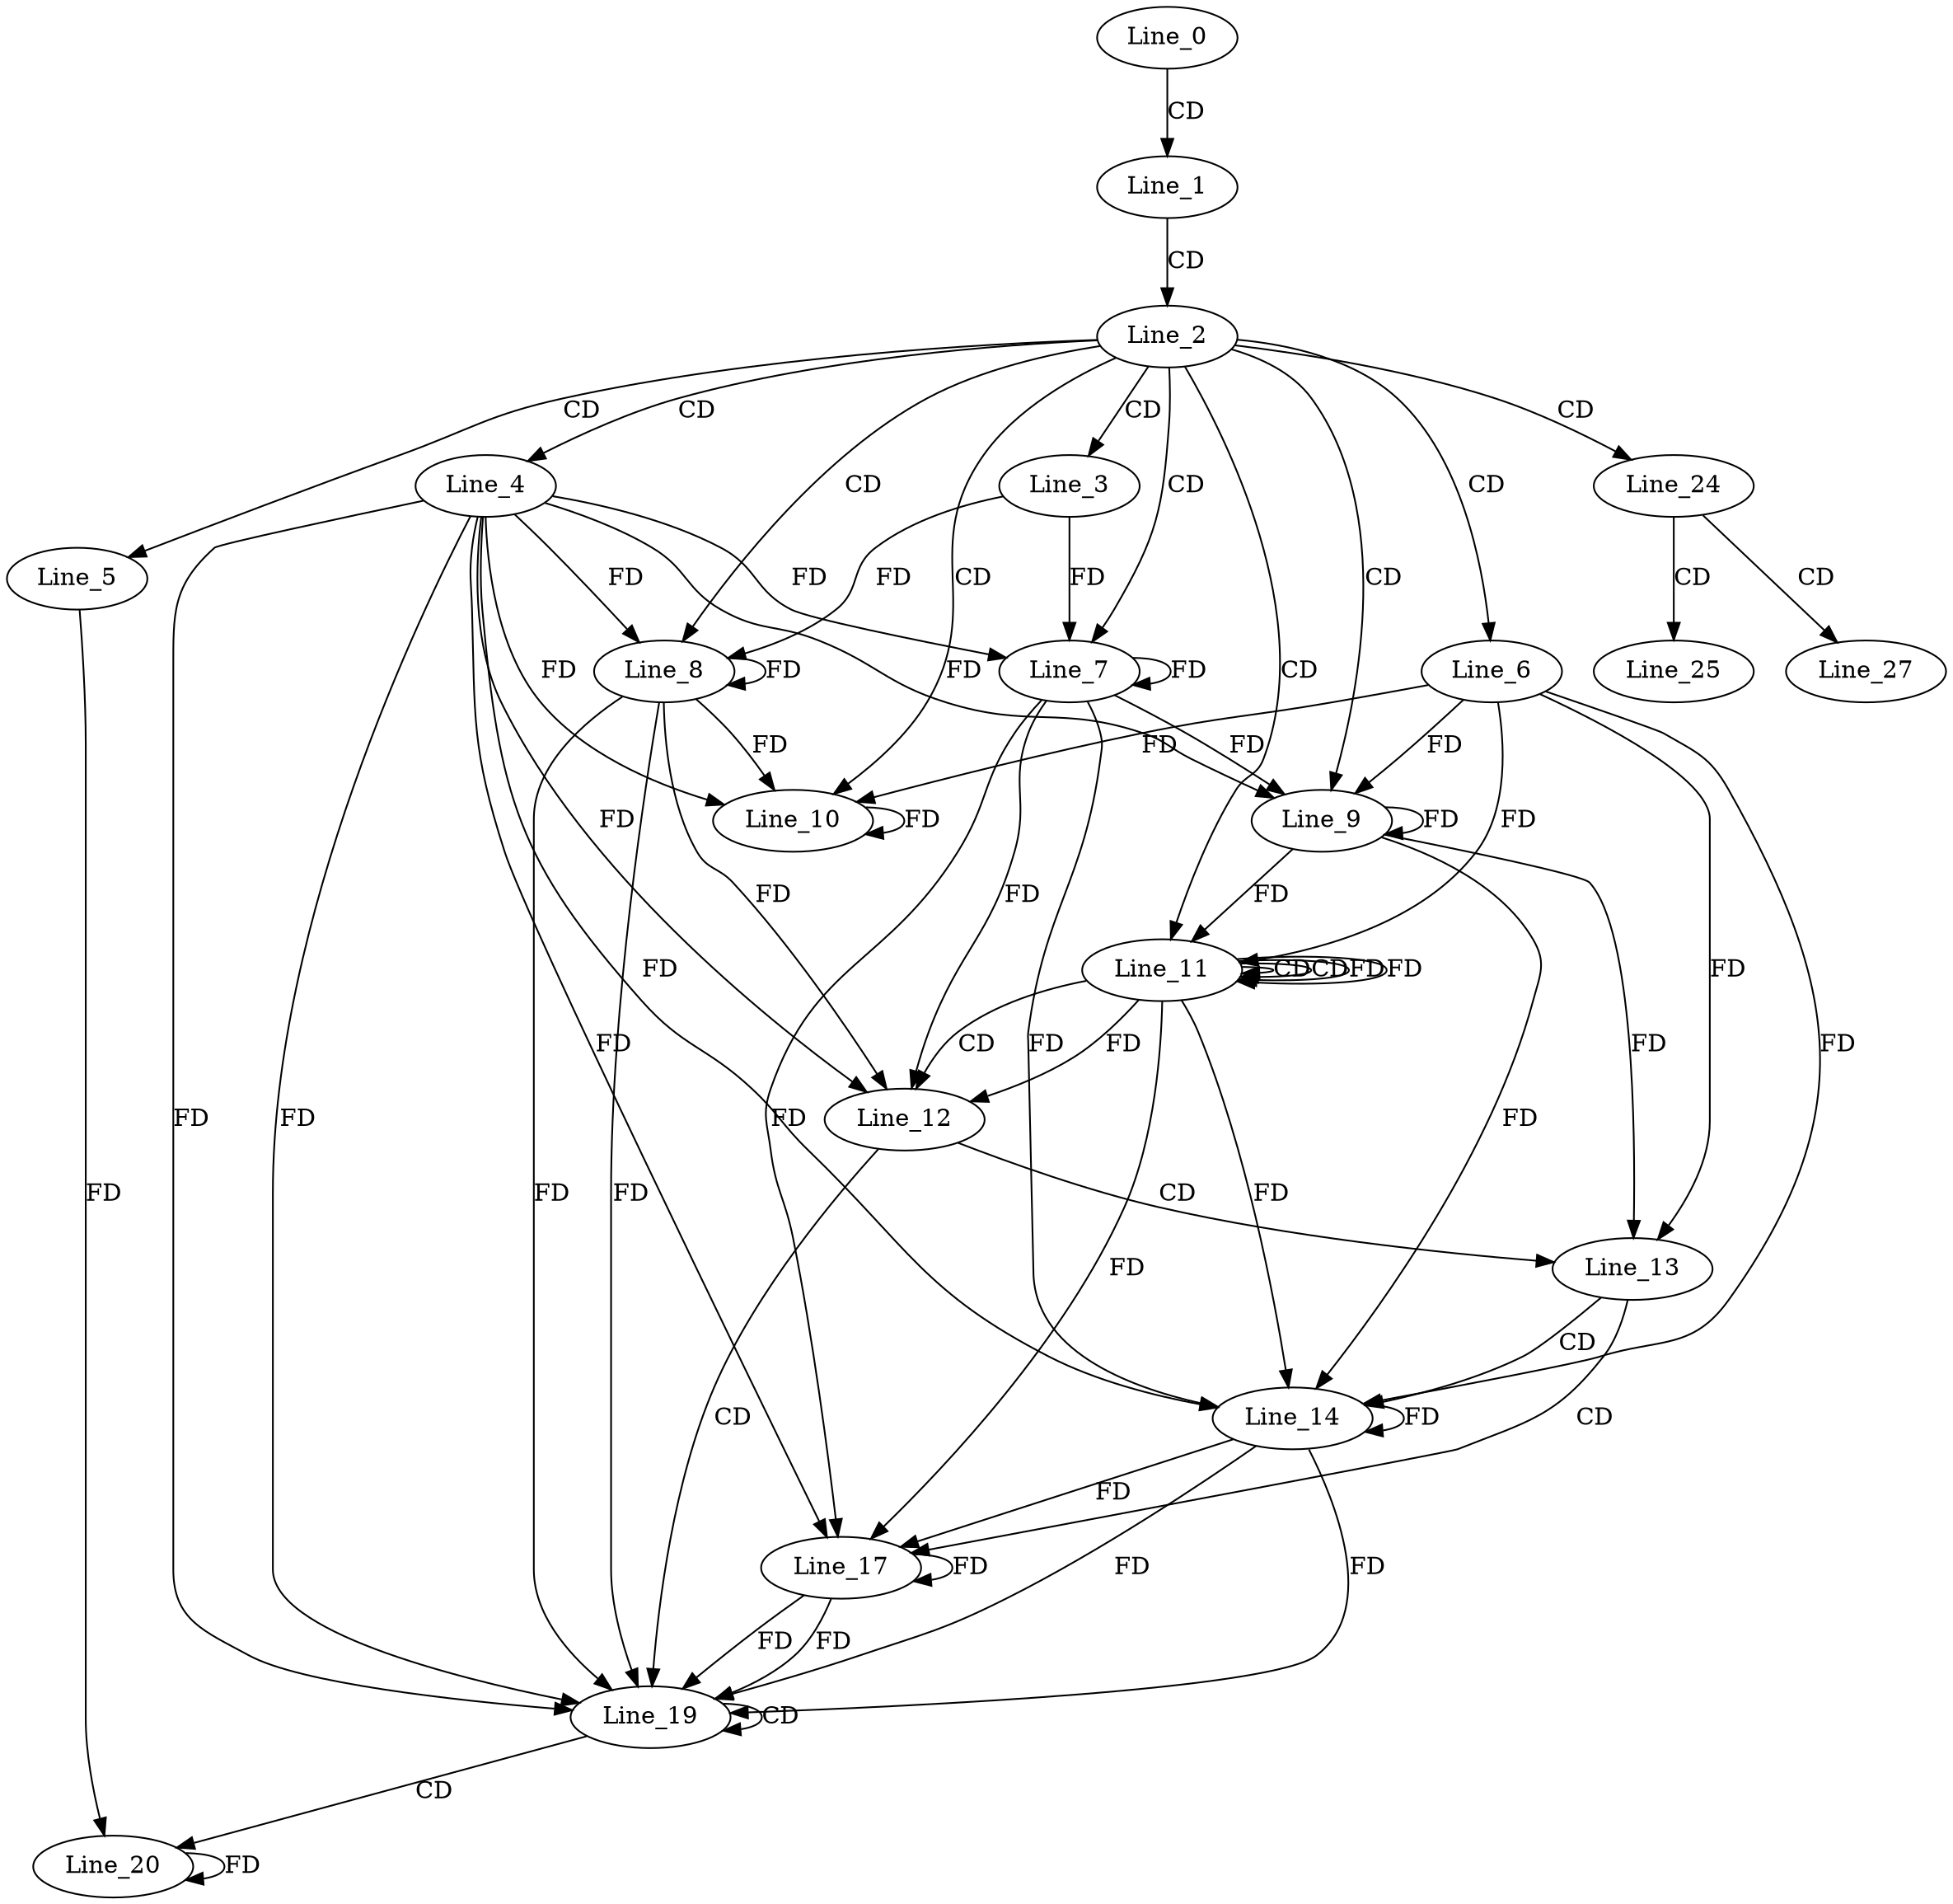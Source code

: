 digraph G {
  Line_0;
  Line_1;
  Line_2;
  Line_3;
  Line_4;
  Line_5;
  Line_6;
  Line_7;
  Line_7;
  Line_8;
  Line_8;
  Line_9;
  Line_9;
  Line_10;
  Line_10;
  Line_11;
  Line_11;
  Line_11;
  Line_12;
  Line_12;
  Line_12;
  Line_13;
  Line_14;
  Line_14;
  Line_14;
  Line_17;
  Line_17;
  Line_19;
  Line_19;
  Line_20;
  Line_24;
  Line_25;
  Line_27;
  Line_0 -> Line_1 [ label="CD" ];
  Line_1 -> Line_2 [ label="CD" ];
  Line_2 -> Line_3 [ label="CD" ];
  Line_2 -> Line_4 [ label="CD" ];
  Line_2 -> Line_5 [ label="CD" ];
  Line_2 -> Line_6 [ label="CD" ];
  Line_2 -> Line_7 [ label="CD" ];
  Line_4 -> Line_7 [ label="FD" ];
  Line_7 -> Line_7 [ label="FD" ];
  Line_3 -> Line_7 [ label="FD" ];
  Line_2 -> Line_8 [ label="CD" ];
  Line_4 -> Line_8 [ label="FD" ];
  Line_8 -> Line_8 [ label="FD" ];
  Line_3 -> Line_8 [ label="FD" ];
  Line_2 -> Line_9 [ label="CD" ];
  Line_6 -> Line_9 [ label="FD" ];
  Line_9 -> Line_9 [ label="FD" ];
  Line_4 -> Line_9 [ label="FD" ];
  Line_7 -> Line_9 [ label="FD" ];
  Line_2 -> Line_10 [ label="CD" ];
  Line_6 -> Line_10 [ label="FD" ];
  Line_10 -> Line_10 [ label="FD" ];
  Line_4 -> Line_10 [ label="FD" ];
  Line_8 -> Line_10 [ label="FD" ];
  Line_2 -> Line_11 [ label="CD" ];
  Line_11 -> Line_11 [ label="CD" ];
  Line_6 -> Line_11 [ label="FD" ];
  Line_9 -> Line_11 [ label="FD" ];
  Line_11 -> Line_11 [ label="CD" ];
  Line_11 -> Line_11 [ label="FD" ];
  Line_11 -> Line_12 [ label="CD" ];
  Line_4 -> Line_12 [ label="FD" ];
  Line_7 -> Line_12 [ label="FD" ];
  Line_11 -> Line_12 [ label="FD" ];
  Line_8 -> Line_12 [ label="FD" ];
  Line_12 -> Line_13 [ label="CD" ];
  Line_6 -> Line_13 [ label="FD" ];
  Line_9 -> Line_13 [ label="FD" ];
  Line_13 -> Line_14 [ label="CD" ];
  Line_14 -> Line_14 [ label="FD" ];
  Line_4 -> Line_14 [ label="FD" ];
  Line_7 -> Line_14 [ label="FD" ];
  Line_11 -> Line_14 [ label="FD" ];
  Line_6 -> Line_14 [ label="FD" ];
  Line_9 -> Line_14 [ label="FD" ];
  Line_13 -> Line_17 [ label="CD" ];
  Line_14 -> Line_17 [ label="FD" ];
  Line_17 -> Line_17 [ label="FD" ];
  Line_4 -> Line_17 [ label="FD" ];
  Line_7 -> Line_17 [ label="FD" ];
  Line_11 -> Line_17 [ label="FD" ];
  Line_12 -> Line_19 [ label="CD" ];
  Line_14 -> Line_19 [ label="FD" ];
  Line_17 -> Line_19 [ label="FD" ];
  Line_4 -> Line_19 [ label="FD" ];
  Line_8 -> Line_19 [ label="FD" ];
  Line_19 -> Line_19 [ label="CD" ];
  Line_14 -> Line_19 [ label="FD" ];
  Line_17 -> Line_19 [ label="FD" ];
  Line_4 -> Line_19 [ label="FD" ];
  Line_8 -> Line_19 [ label="FD" ];
  Line_19 -> Line_20 [ label="CD" ];
  Line_20 -> Line_20 [ label="FD" ];
  Line_5 -> Line_20 [ label="FD" ];
  Line_2 -> Line_24 [ label="CD" ];
  Line_24 -> Line_25 [ label="CD" ];
  Line_24 -> Line_27 [ label="CD" ];
  Line_11 -> Line_11 [ label="FD" ];
}

